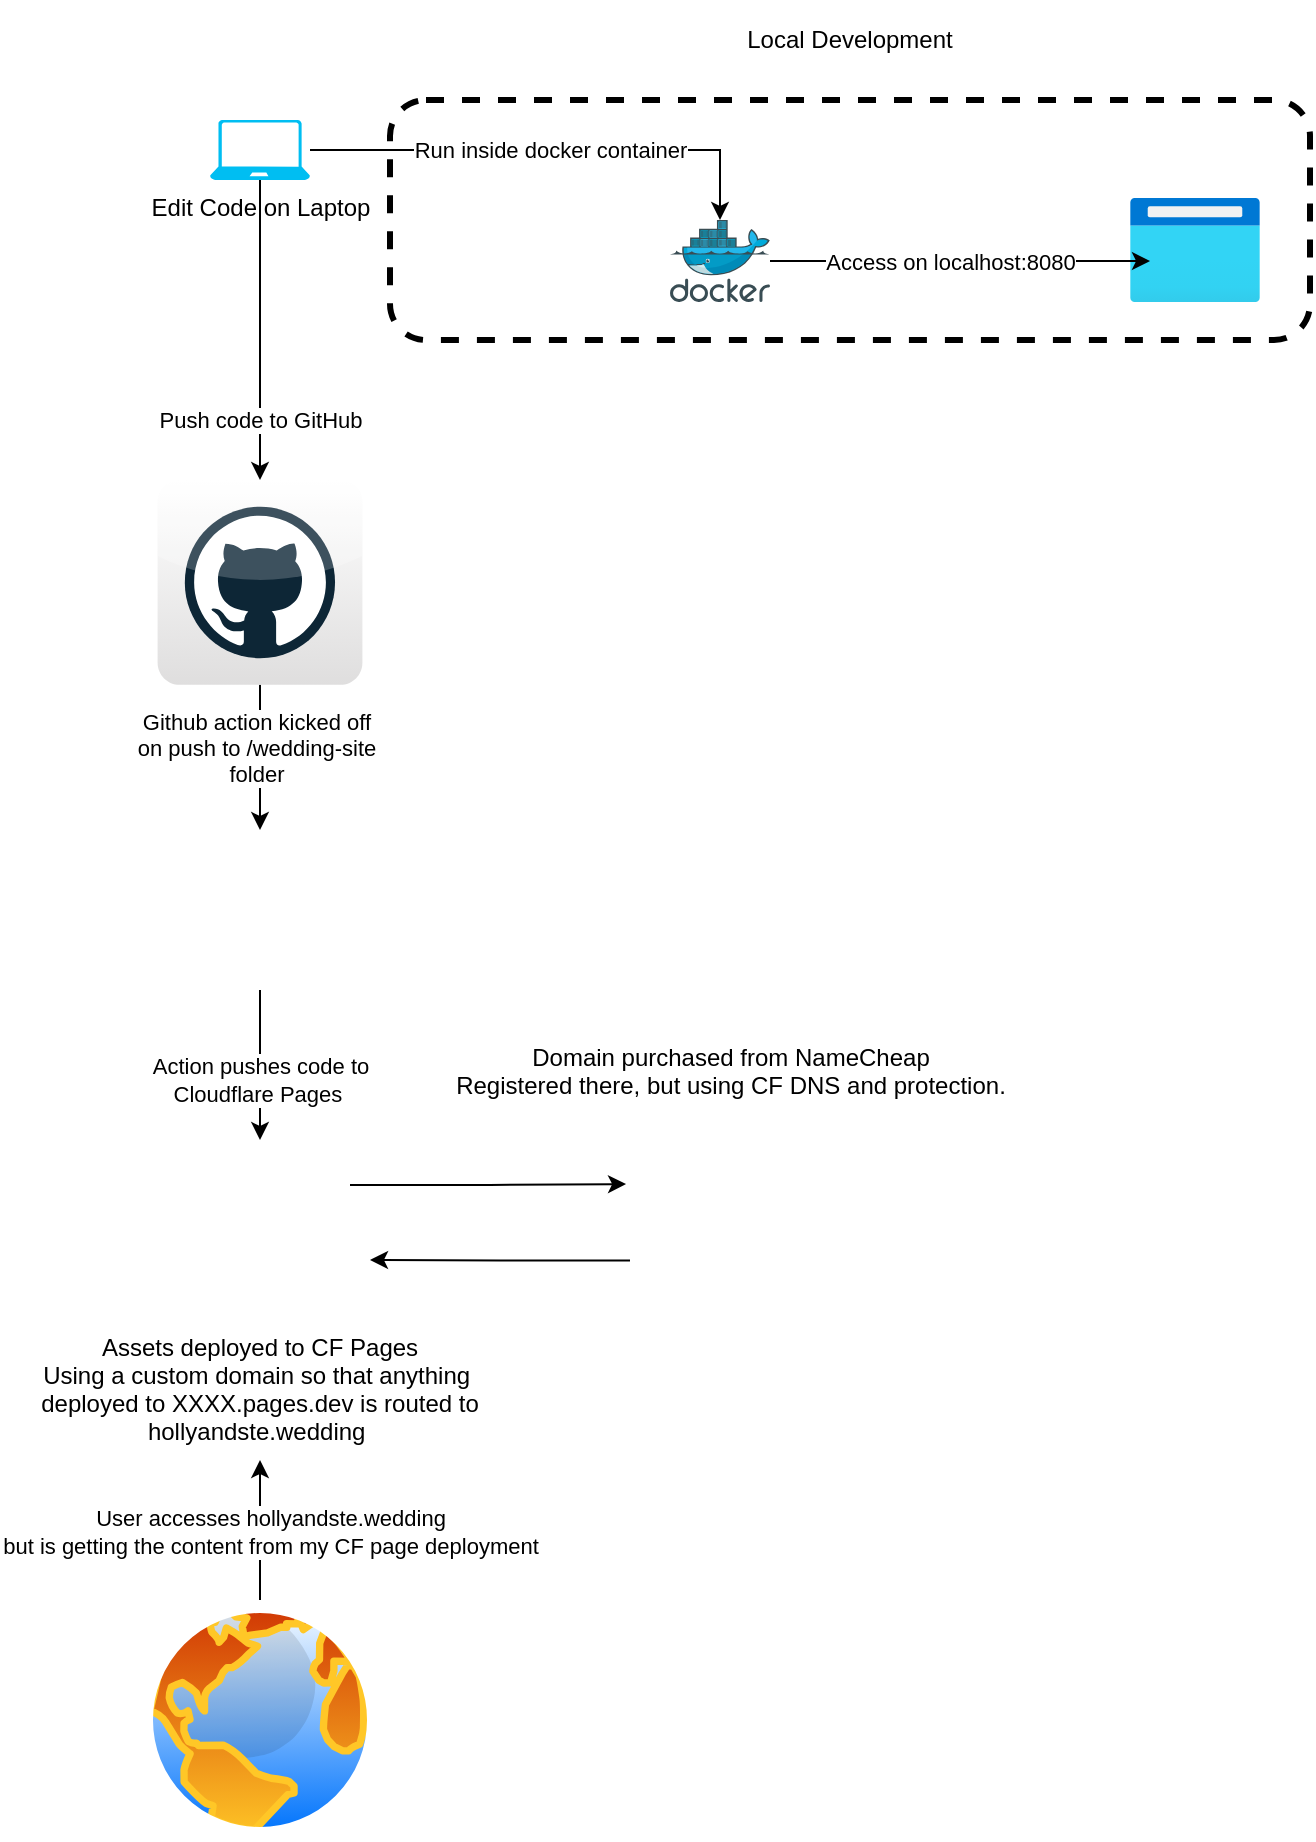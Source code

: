 <mxfile version="27.1.6">
  <diagram name="Page-1" id="xi5wRHiDeEijSOn6bc4M">
    <mxGraphModel dx="1426" dy="766" grid="1" gridSize="10" guides="1" tooltips="1" connect="1" arrows="1" fold="1" page="1" pageScale="1" pageWidth="827" pageHeight="1169" math="0" shadow="0">
      <root>
        <mxCell id="0" />
        <mxCell id="1" parent="0" />
        <mxCell id="NTTVJED9bOY2ueuiA7yu-10" value="" style="rounded=1;whiteSpace=wrap;html=1;fillColor=none;perimeterSpacing=0;strokeWidth=3;dashed=1;" vertex="1" parent="1">
          <mxGeometry x="310" y="140" width="460" height="120" as="geometry" />
        </mxCell>
        <mxCell id="NTTVJED9bOY2ueuiA7yu-4" value="Run inside docker container" style="edgeStyle=orthogonalEdgeStyle;rounded=0;orthogonalLoop=1;jettySize=auto;html=1;" edge="1" parent="1" source="NTTVJED9bOY2ueuiA7yu-1" target="NTTVJED9bOY2ueuiA7yu-2">
          <mxGeometry relative="1" as="geometry" />
        </mxCell>
        <mxCell id="NTTVJED9bOY2ueuiA7yu-13" style="edgeStyle=orthogonalEdgeStyle;rounded=0;orthogonalLoop=1;jettySize=auto;html=1;" edge="1" parent="1" source="NTTVJED9bOY2ueuiA7yu-1" target="NTTVJED9bOY2ueuiA7yu-12">
          <mxGeometry relative="1" as="geometry" />
        </mxCell>
        <mxCell id="NTTVJED9bOY2ueuiA7yu-14" value="Push code to GitHub" style="edgeLabel;html=1;align=center;verticalAlign=middle;resizable=0;points=[];" vertex="1" connectable="0" parent="NTTVJED9bOY2ueuiA7yu-13">
          <mxGeometry x="0.347" y="1" relative="1" as="geometry">
            <mxPoint x="-1" y="19" as="offset" />
          </mxGeometry>
        </mxCell>
        <mxCell id="NTTVJED9bOY2ueuiA7yu-1" value="Edit Code on Laptop" style="verticalLabelPosition=bottom;html=1;verticalAlign=top;align=center;strokeColor=none;fillColor=#00BEF2;shape=mxgraph.azure.laptop;pointerEvents=1;" vertex="1" parent="1">
          <mxGeometry x="220" y="150" width="50" height="30" as="geometry" />
        </mxCell>
        <mxCell id="NTTVJED9bOY2ueuiA7yu-2" value="" style="image;sketch=0;aspect=fixed;html=1;points=[];align=center;fontSize=12;image=img/lib/mscae/Docker.svg;" vertex="1" parent="1">
          <mxGeometry x="450" y="200" width="50" height="41" as="geometry" />
        </mxCell>
        <mxCell id="NTTVJED9bOY2ueuiA7yu-3" value="" style="image;aspect=fixed;html=1;points=[];align=center;fontSize=12;image=img/lib/azure2/general/Browser.svg;" vertex="1" parent="1">
          <mxGeometry x="680" y="189" width="65" height="52" as="geometry" />
        </mxCell>
        <mxCell id="NTTVJED9bOY2ueuiA7yu-6" style="edgeStyle=orthogonalEdgeStyle;rounded=0;orthogonalLoop=1;jettySize=auto;html=1;entryX=0.154;entryY=0.606;entryDx=0;entryDy=0;entryPerimeter=0;" edge="1" parent="1" source="NTTVJED9bOY2ueuiA7yu-2" target="NTTVJED9bOY2ueuiA7yu-3">
          <mxGeometry relative="1" as="geometry" />
        </mxCell>
        <mxCell id="NTTVJED9bOY2ueuiA7yu-7" value="Access on localhost:8080" style="edgeLabel;html=1;align=center;verticalAlign=middle;resizable=0;points=[];" vertex="1" connectable="0" parent="NTTVJED9bOY2ueuiA7yu-6">
          <mxGeometry x="-0.3" y="-1" relative="1" as="geometry">
            <mxPoint x="23" y="-1" as="offset" />
          </mxGeometry>
        </mxCell>
        <mxCell id="NTTVJED9bOY2ueuiA7yu-8" value="" style="shape=image;verticalLabelPosition=bottom;labelBackgroundColor=default;verticalAlign=top;aspect=fixed;imageAspect=0;image=https://upload.wikimedia.org/wikipedia/commons/thumb/9/9a/Visual_Studio_Code_1.35_icon.svg/2048px-Visual_Studio_Code_1.35_icon.svg.png;" vertex="1" parent="1">
          <mxGeometry x="170" y="150" width="30" height="30" as="geometry" />
        </mxCell>
        <mxCell id="NTTVJED9bOY2ueuiA7yu-11" value="Local Development" style="text;html=1;align=center;verticalAlign=middle;whiteSpace=wrap;rounded=0;" vertex="1" parent="1">
          <mxGeometry x="470" y="90" width="140" height="40" as="geometry" />
        </mxCell>
        <mxCell id="NTTVJED9bOY2ueuiA7yu-16" style="edgeStyle=orthogonalEdgeStyle;rounded=0;orthogonalLoop=1;jettySize=auto;html=1;" edge="1" parent="1" source="NTTVJED9bOY2ueuiA7yu-12" target="NTTVJED9bOY2ueuiA7yu-15">
          <mxGeometry relative="1" as="geometry" />
        </mxCell>
        <mxCell id="NTTVJED9bOY2ueuiA7yu-17" value="Github action kicked off&lt;div&gt;on push to /wedding-site&lt;/div&gt;&lt;div&gt;folder&lt;/div&gt;" style="edgeLabel;html=1;align=center;verticalAlign=middle;resizable=0;points=[];" vertex="1" connectable="0" parent="NTTVJED9bOY2ueuiA7yu-16">
          <mxGeometry x="-0.322" y="-2" relative="1" as="geometry">
            <mxPoint y="7" as="offset" />
          </mxGeometry>
        </mxCell>
        <mxCell id="NTTVJED9bOY2ueuiA7yu-12" value="" style="dashed=0;outlineConnect=0;html=1;align=center;labelPosition=center;verticalLabelPosition=bottom;verticalAlign=top;shape=mxgraph.webicons.github;gradientColor=#DFDEDE" vertex="1" parent="1">
          <mxGeometry x="193.8" y="330" width="102.4" height="102.4" as="geometry" />
        </mxCell>
        <mxCell id="NTTVJED9bOY2ueuiA7yu-19" style="edgeStyle=orthogonalEdgeStyle;rounded=0;orthogonalLoop=1;jettySize=auto;html=1;" edge="1" parent="1" source="NTTVJED9bOY2ueuiA7yu-15" target="NTTVJED9bOY2ueuiA7yu-18">
          <mxGeometry relative="1" as="geometry" />
        </mxCell>
        <mxCell id="NTTVJED9bOY2ueuiA7yu-20" value="Action pushes code to&lt;div&gt;Cloudflare Pages&amp;nbsp;&lt;/div&gt;" style="edgeLabel;html=1;align=center;verticalAlign=middle;resizable=0;points=[];" vertex="1" connectable="0" parent="NTTVJED9bOY2ueuiA7yu-19">
          <mxGeometry x="0.2" relative="1" as="geometry">
            <mxPoint as="offset" />
          </mxGeometry>
        </mxCell>
        <mxCell id="NTTVJED9bOY2ueuiA7yu-15" value="" style="shape=image;verticalLabelPosition=bottom;labelBackgroundColor=default;verticalAlign=top;aspect=fixed;imageAspect=0;image=https://static-00.iconduck.com/assets.00/githubactions-icon-2048x2048-ipqow27x.png;" vertex="1" parent="1">
          <mxGeometry x="205" y="505" width="80" height="80" as="geometry" />
        </mxCell>
        <mxCell id="NTTVJED9bOY2ueuiA7yu-18" value="Assets deployed to CF Pages&#xa;Using a custom domain so that anything &#xa;deployed to XXXX.pages.dev is routed to&#xa;hollyandste.wedding " style="shape=image;verticalLabelPosition=bottom;labelBackgroundColor=default;verticalAlign=top;aspect=fixed;imageAspect=0;image=https://images.seeklogo.com/logo-png/42/2/cloudflare-pages-single-logo-png_seeklogo-426078.png;" vertex="1" parent="1">
          <mxGeometry x="200" y="660" width="90" height="90" as="geometry" />
        </mxCell>
        <mxCell id="NTTVJED9bOY2ueuiA7yu-27" style="edgeStyle=orthogonalEdgeStyle;rounded=0;orthogonalLoop=1;jettySize=auto;html=1;exitX=0;exitY=0.75;exitDx=0;exitDy=0;" edge="1" parent="1" source="NTTVJED9bOY2ueuiA7yu-23">
          <mxGeometry relative="1" as="geometry">
            <mxPoint x="300" y="720" as="targetPoint" />
          </mxGeometry>
        </mxCell>
        <mxCell id="NTTVJED9bOY2ueuiA7yu-23" value="" style="shape=image;verticalLabelPosition=bottom;labelBackgroundColor=default;verticalAlign=top;aspect=fixed;imageAspect=0;image=https://static-00.iconduck.com/assets.00/namecheap-icon-2048x1135-qadbwc07.png;" vertex="1" parent="1">
          <mxGeometry x="430" y="674.52" width="110" height="60.96" as="geometry" />
        </mxCell>
        <mxCell id="NTTVJED9bOY2ueuiA7yu-26" style="edgeStyle=orthogonalEdgeStyle;rounded=0;orthogonalLoop=1;jettySize=auto;html=1;exitX=1;exitY=0.25;exitDx=0;exitDy=0;entryX=-0.018;entryY=0.123;entryDx=0;entryDy=0;entryPerimeter=0;" edge="1" parent="1" source="NTTVJED9bOY2ueuiA7yu-18" target="NTTVJED9bOY2ueuiA7yu-23">
          <mxGeometry relative="1" as="geometry" />
        </mxCell>
        <mxCell id="NTTVJED9bOY2ueuiA7yu-28" value="Domain purchased from NameCheap&lt;div&gt;Registered there, but using CF DNS and protection.&lt;/div&gt;&lt;div&gt;&lt;br&gt;&lt;/div&gt;" style="text;html=1;align=center;verticalAlign=middle;resizable=0;points=[];autosize=1;strokeColor=none;fillColor=none;" vertex="1" parent="1">
          <mxGeometry x="330" y="603" width="300" height="60" as="geometry" />
        </mxCell>
        <mxCell id="NTTVJED9bOY2ueuiA7yu-32" style="edgeStyle=orthogonalEdgeStyle;rounded=0;orthogonalLoop=1;jettySize=auto;html=1;" edge="1" parent="1" source="NTTVJED9bOY2ueuiA7yu-31">
          <mxGeometry relative="1" as="geometry">
            <mxPoint x="245" y="820" as="targetPoint" />
          </mxGeometry>
        </mxCell>
        <mxCell id="NTTVJED9bOY2ueuiA7yu-33" value="User accesses hollyandste.wedding&lt;div&gt;but is getting the content from my CF page deployment&lt;/div&gt;" style="edgeLabel;html=1;align=center;verticalAlign=middle;resizable=0;points=[];" vertex="1" connectable="0" parent="NTTVJED9bOY2ueuiA7yu-32">
          <mxGeometry x="-0.007" y="-3" relative="1" as="geometry">
            <mxPoint x="1" as="offset" />
          </mxGeometry>
        </mxCell>
        <mxCell id="NTTVJED9bOY2ueuiA7yu-31" value="" style="image;aspect=fixed;perimeter=ellipsePerimeter;html=1;align=center;shadow=0;dashed=0;spacingTop=3;image=img/lib/active_directory/internet_globe.svg;" vertex="1" parent="1">
          <mxGeometry x="185" y="890" width="120" height="120" as="geometry" />
        </mxCell>
      </root>
    </mxGraphModel>
  </diagram>
</mxfile>
